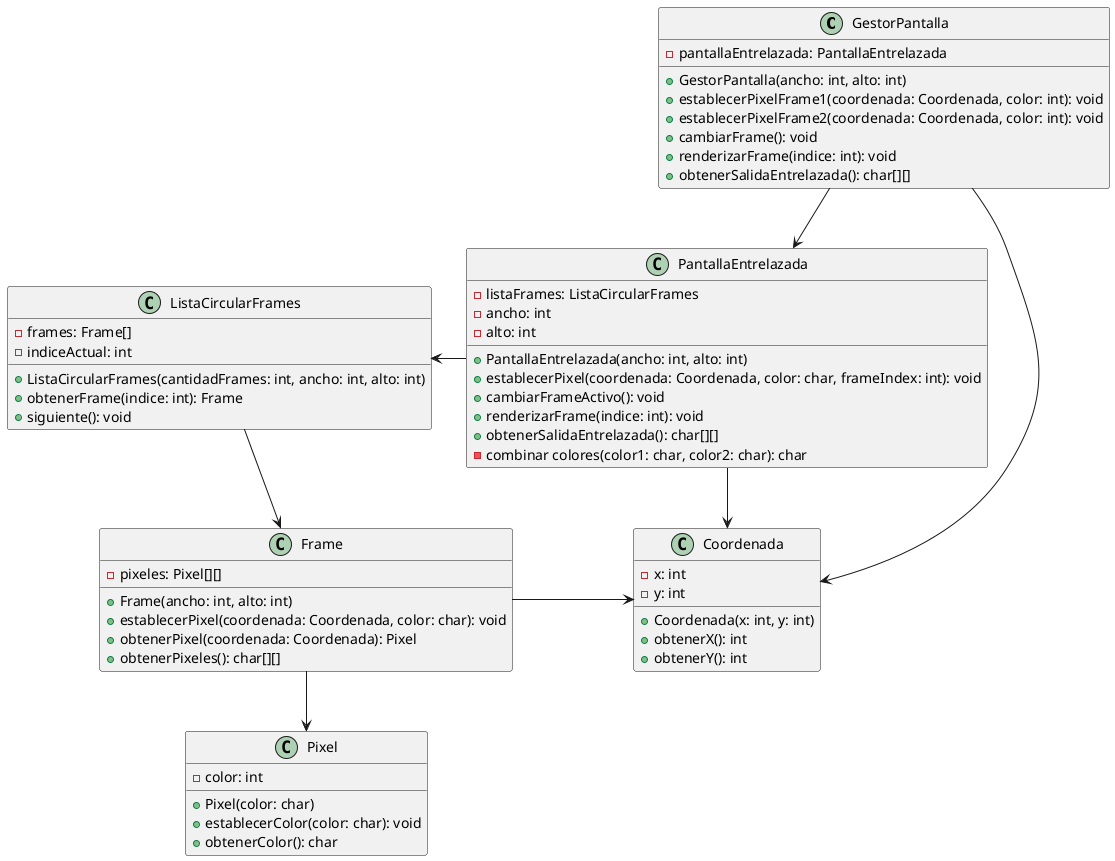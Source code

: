 @startuml

class GestorPantalla {
    - pantallaEntrelazada: PantallaEntrelazada
    + GestorPantalla(ancho: int, alto: int)
    + establecerPixelFrame1(coordenada: Coordenada, color: int): void
    + establecerPixelFrame2(coordenada: Coordenada, color: int): void
    + cambiarFrame(): void
    + renderizarFrame(indice: int): void
    + obtenerSalidaEntrelazada(): char[][]
}

class PantallaEntrelazada {
    - listaFrames: ListaCircularFrames
    - ancho: int
    - alto: int
    + PantallaEntrelazada(ancho: int, alto: int)
    + establecerPixel(coordenada: Coordenada, color: char, frameIndex: int): void
    + cambiarFrameActivo(): void
    + renderizarFrame(indice: int): void
    + obtenerSalidaEntrelazada(): char[][]
    - combinar colores(color1: char, color2: char): char
}

class ListaCircularFrames {
    - frames: Frame[]
    - indiceActual: int
    + ListaCircularFrames(cantidadFrames: int, ancho: int, alto: int)
    + obtenerFrame(indice: int): Frame
    + siguiente(): void
}

class Frame {
    - pixeles: Pixel[][]
    + Frame(ancho: int, alto: int)
    + establecerPixel(coordenada: Coordenada, color: char): void
    + obtenerPixel(coordenada: Coordenada): Pixel
    + obtenerPixeles(): char[][]
}

class Pixel {
    - color: int
    + Pixel(color: char)
    + establecerColor(color: char): void
    + obtenerColor(): char
}

class Coordenada {
    - x: int
    - y: int
    + Coordenada(x: int, y: int)
    + obtenerX(): int
    + obtenerY(): int
}

GestorPantalla -d-> PantallaEntrelazada
PantallaEntrelazada -l-> ListaCircularFrames
ListaCircularFrames -d-> Frame
Frame -d-> Pixel

Coordenada <-l- Frame
Coordenada <-u- PantallaEntrelazada
Coordenada <-u- GestorPantalla

@enduml
